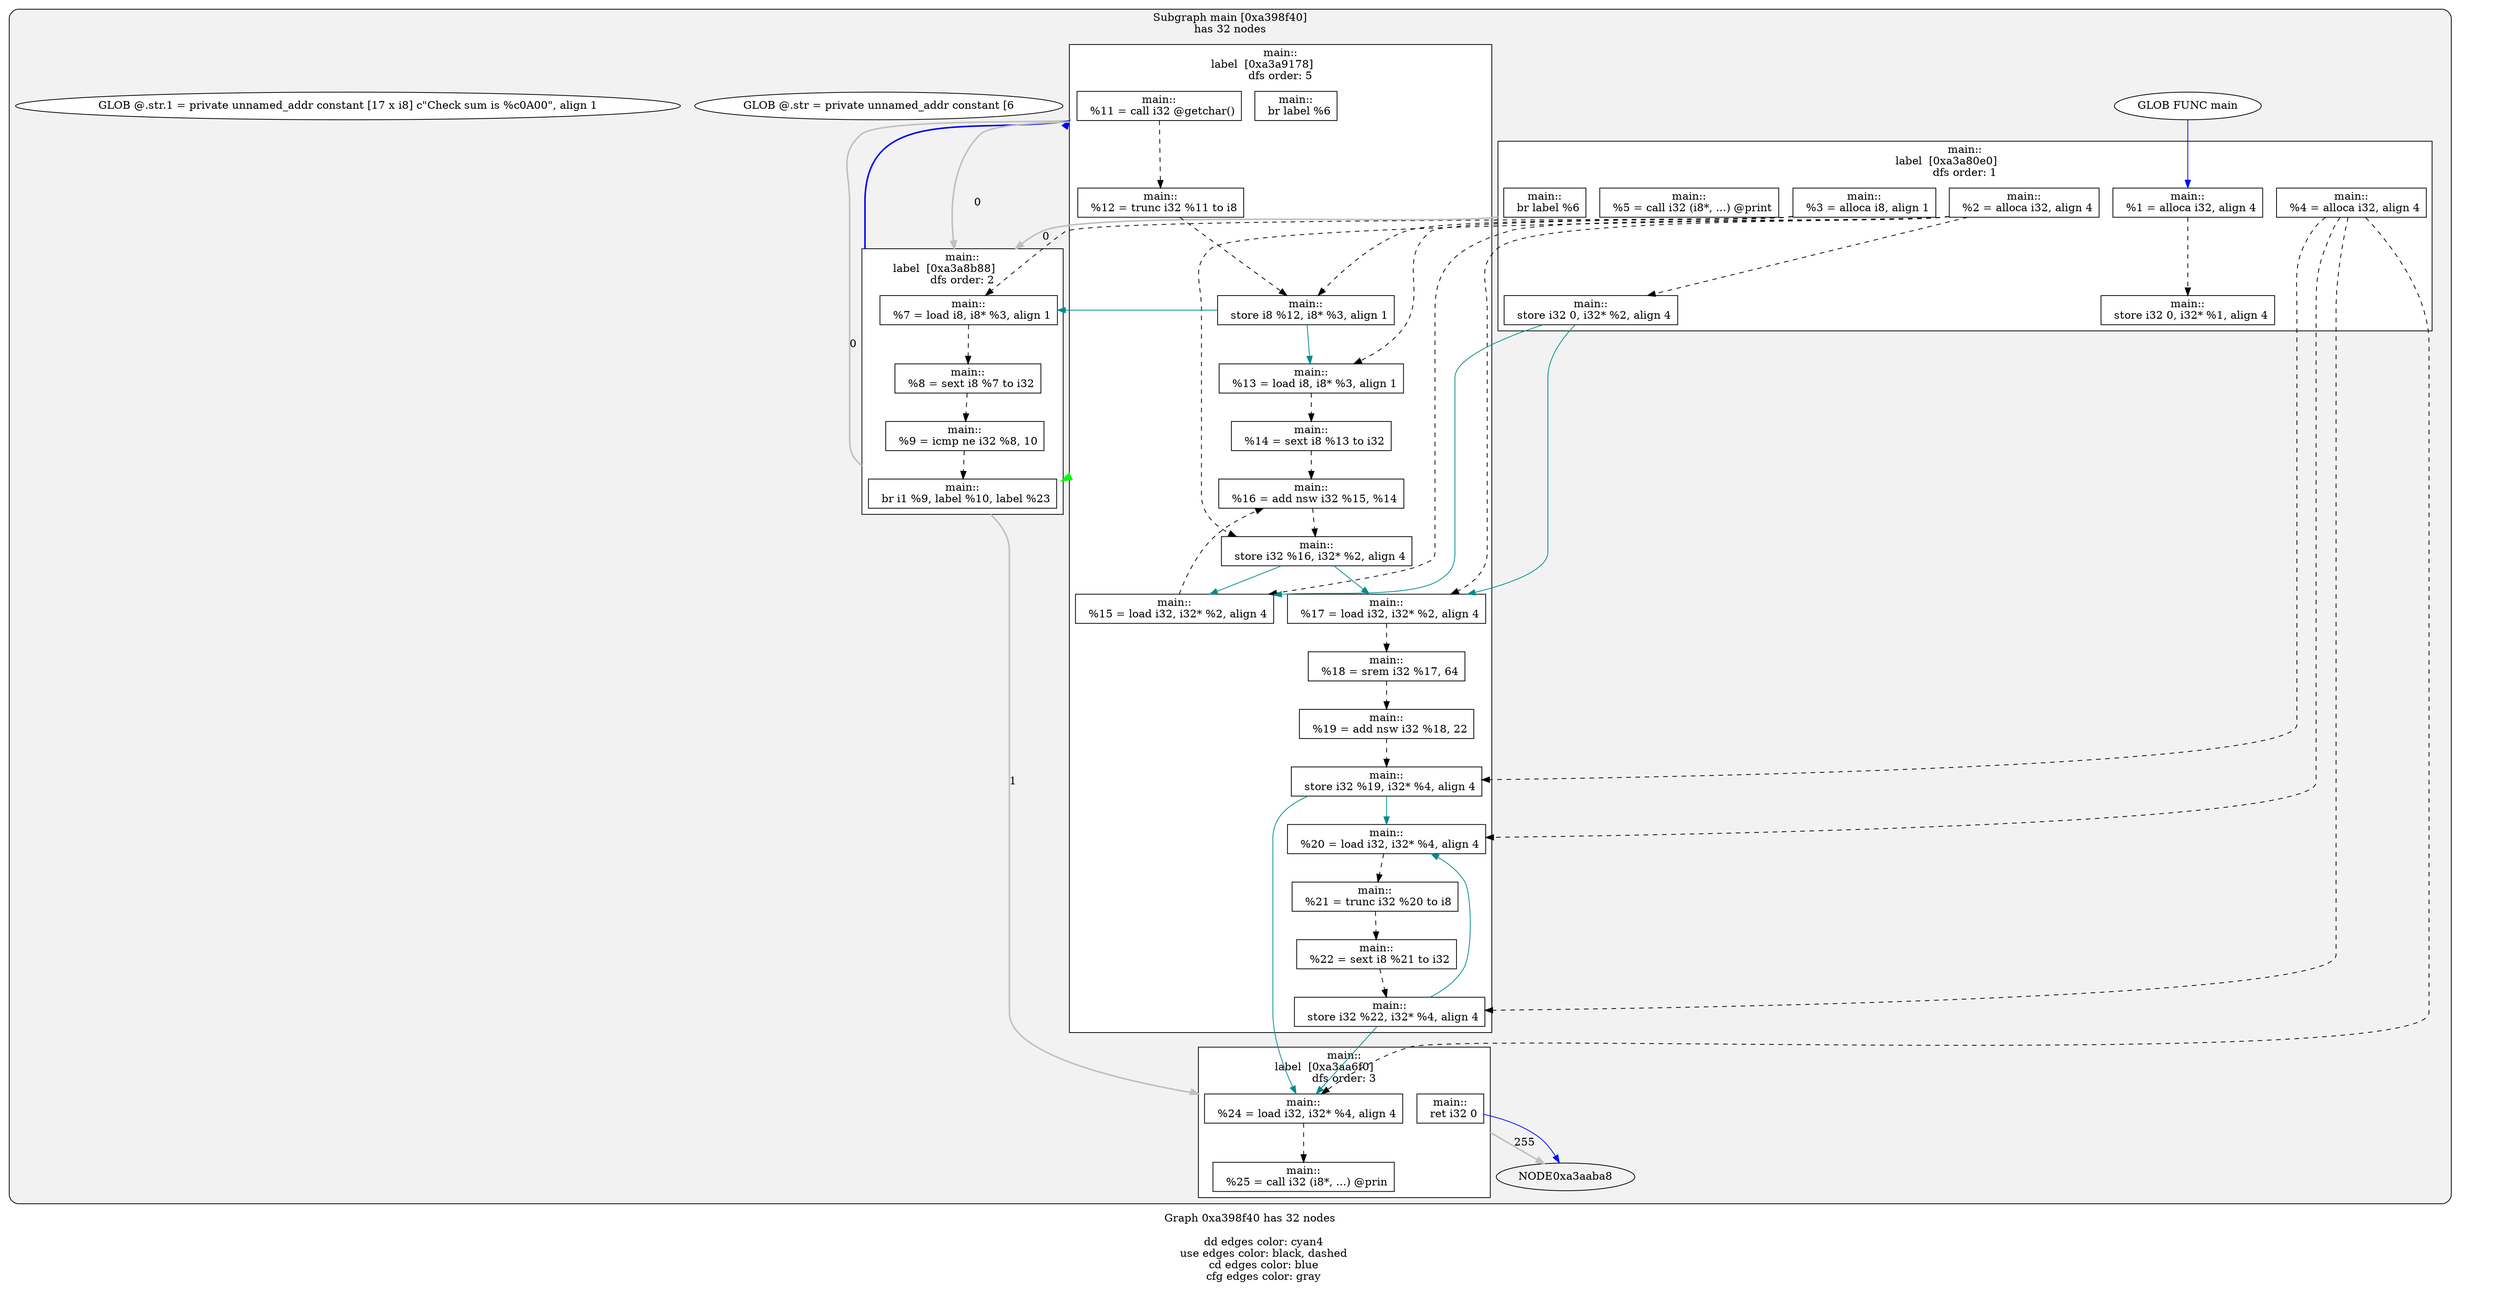 digraph "DependenceGraph" {
	compound=true label="Graph 0xa398f40 has 32 nodes\n
	dd edges color: cyan4
	use edges color: black, dashed
	cd edges color: blue
	cfg edges color: gray"

	/* subgraph 0xa398f40 nodes */
	subgraph cluster_0xa398f40 {
		style="filled, rounded" fillcolor=gray95
		label="Subgraph main [0xa398f40]\nhas 32 nodes
"
		/* Basic Block main::
label  [0xa3a80e0] */
		subgraph cluster_bb_0xa3a80e0 {
			style=filled fillcolor=white
			label="main::
label  [0xa3a80e0]		\ndfs order: 1"
			NODE0xa3a81f0 [shape=rect label="0xa39f77c"]
			NODE0xa3a8300 [shape=rect label="0xa39f7b4"]
			NODE0xa3a8430 [shape=rect label="0xa39f974"]
			NODE0xa3a8560 [shape=rect label="0xa39bbe4"]
			NODE0xa3a8690 [shape=rect label="0xa3a0010"]
			NODE0xa3a87c0 [shape=rect label="0xa3a0050"]
			NODE0xa3a88f0 [shape=rect label="0xa3a0090"]
			NODE0xa3a8a38 [shape=rect label="0xa39b16c"]
		} /* cluster_bb_0xa3a80e0 */

		/* Basic Block main::
label  [0xa3a8b88] */
		subgraph cluster_bb_0xa3a8b88 {
			style=filled fillcolor=white
			label="main::
label  [0xa3a8b88]		\ndfs order: 2"
			NODE0xa3a8c98 [shape=rect label="0xa3a00cc"]
			NODE0xa3a8dc8 [shape=rect label="0xa3a0104"]
			NODE0xa3a8ef8 [shape=rect label="0xa3a0140"]
			NODE0xa3a9028 [shape=rect label="0xa3a018c"]
		} /* cluster_bb_0xa3a8b88 */

		/* Basic Block main::
label  [0xa3a9178] */
		subgraph cluster_bb_0xa3a9178 {
			style=filled fillcolor=white
			label="main::
label  [0xa3a9178]		\ndfs order: 5"
			NODE0xa3a9288 [shape=rect label="0xa3a01bc"]
			NODE0xa3a93d0 [shape=rect label="0xa3a01f4"]
			NODE0xa3a9500 [shape=rect label="0xa3a0230"]
			NODE0xa3a9630 [shape=rect label="0xa3a0264"]
			NODE0xa3a9760 [shape=rect label="0xa3a029c"]
			NODE0xa3a9890 [shape=rect label="0xa3a02cc"]
			NODE0xa3a99c0 [shape=rect label="0xa3a0310"]
			NODE0xa3a9af0 [shape=rect label="0xa3a0350"]
			NODE0xa3a9c20 [shape=rect label="0xa3a0384"]
			NODE0xa3a9d50 [shape=rect label="0xa3a03c8"]
			NODE0xa3a9e80 [shape=rect label="0xa3a0408"]
			NODE0xa3a9fb0 [shape=rect label="0xa3a0448"]
			NODE0xa3aa0e0 [shape=rect label="0xa3a047c"]
			NODE0xa3aa210 [shape=rect label="0xa39f8f4"]
			NODE0xa3aa340 [shape=rect label="0xa39f924"]
			NODE0xa3aa470 [shape=rect label="0xa39ff88"]
			NODE0xa3aa5a0 [shape=rect label="0xa39ffbc"]
		} /* cluster_bb_0xa3a9178 */

		/* Basic Block main::
label  [0xa3aa6f0] */
		subgraph cluster_bb_0xa3aa6f0 {
			style=filled fillcolor=white
			label="main::
label  [0xa3aa6f0]		\ndfs order: 3"
			NODE0xa3aa800 [shape=rect label="0xa3a04b4"]
			NODE0xa3aa930 [shape=rect label="0xa3a0504"]
			NODE0xa3aaa78 [shape=rect label="0xa3a053c"]
		} /* cluster_bb_0xa3aa6f0 */

	NODE0xa3a8a38 -> NODE0xa3a8c98 [penwidth=2 label="0"  ltail=cluster_bb_0xa3a80e0  lhead=cluster_bb_0xa3a8b88  color="gray"]
	NODE0xa3a9028 -> NODE0xa3a9288 [penwidth=2 label="0"  ltail=cluster_bb_0xa3a8b88  lhead=cluster_bb_0xa3a9178  color="gray"]
	NODE0xa3a9028 -> NODE0xa3aa800 [penwidth=2 label="1"  ltail=cluster_bb_0xa3a8b88  lhead=cluster_bb_0xa3aa6f0  color="gray"]
	NODE0xa3a9028 -> NODE0xa3a9288 [penwidth=2 color=blue  ltail=cluster_bb_0xa3a8b88  lhead=cluster_bb_0xa3a9178]
	NODE0xa3aa5a0 -> NODE0xa3a8c98 [penwidth=2 label="0"  ltail=cluster_bb_0xa3a9178  lhead=cluster_bb_0xa3a8b88  color="gray"]
	/* post-dominance frontiers */
NODE0xa3a9288 -> NODE0xa3a9028 [penwidth=3 color=green  ltail=cluster_bb_0xa3a9178  lhead=cluster_bb_0xa3a8b88 constraint=false]
	NODE0xa3aaa78 -> NODE0xa3aaba8 [penwidth=2 label="255"  ltail=cluster_bb_0xa3aa6f0  lhead=cluster_bb_0xa3aaca8  color="gray"]
		NODE0xa3a8a38 [label="main::
  br label %6" style=filled fillcolor=white]
		/* -- node 0xa39b16c
		 * ------------------------------------------- */
		/* DD edges */
		/* USE edges */
		/* CD edges */
		/* ID edges */
		NODE0xa3a8560 [label="main::
  %4 = alloca i32, align 4" style=filled fillcolor=white]
		/* -- node 0xa39bbe4
		 * ------------------------------------------- */
		/* DD edges */
		/* USE edges */
		NODE0xa3a8560 -> NODE0xa3a9fb0 [color="black" rank=max style="dashed"]
		NODE0xa3a8560 -> NODE0xa3aa0e0 [color="black" rank=max style="dashed"]
		NODE0xa3a8560 -> NODE0xa3aa470 [color="black" rank=max style="dashed"]
		NODE0xa3a8560 -> NODE0xa3aa800 [color="black" rank=max style="dashed"]
		/* CD edges */
		/* ID edges */
		NODE0xa3a81f0 [label="main::
  %1 = alloca i32, align 4" style=filled fillcolor=white]
		/* -- node 0xa39f77c
		 * ------------------------------------------- */
		/* DD edges */
		/* USE edges */
		NODE0xa3a81f0 -> NODE0xa3a8690 [color="black" rank=max style="dashed"]
		/* CD edges */
		/* ID edges */
		NODE0xa3a8300 [label="main::
  %2 = alloca i32, align 4" style=filled fillcolor=white]
		/* -- node 0xa39f7b4
		 * ------------------------------------------- */
		/* DD edges */
		/* USE edges */
		NODE0xa3a8300 -> NODE0xa3a87c0 [color="black" rank=max style="dashed"]
		NODE0xa3a8300 -> NODE0xa3a9890 [color="black" rank=max style="dashed"]
		NODE0xa3a8300 -> NODE0xa3a9af0 [color="black" rank=max style="dashed"]
		NODE0xa3a8300 -> NODE0xa3a9c20 [color="black" rank=max style="dashed"]
		/* CD edges */
		/* ID edges */
		NODE0xa3aa210 [label="main::
  %21 = trunc i32 %20 to i8" style=filled fillcolor=white]
		/* -- node 0xa39f8f4
		 * ------------------------------------------- */
		/* DD edges */
		/* USE edges */
		NODE0xa3aa210 -> NODE0xa3aa340 [color="black" rank=max style="dashed"]
		/* CD edges */
		/* ID edges */
		NODE0xa3aa340 [label="main::
  %22 = sext i8 %21 to i32" style=filled fillcolor=white]
		/* -- node 0xa39f924
		 * ------------------------------------------- */
		/* DD edges */
		/* USE edges */
		NODE0xa3aa340 -> NODE0xa3aa470 [color="black" rank=max style="dashed"]
		/* CD edges */
		/* ID edges */
		NODE0xa3a8430 [label="main::
  %3 = alloca i8, align 1" style=filled fillcolor=white]
		/* -- node 0xa39f974
		 * ------------------------------------------- */
		/* DD edges */
		/* USE edges */
		NODE0xa3a8430 -> NODE0xa3a8c98 [color="black" rank=max style="dashed"]
		NODE0xa3a8430 -> NODE0xa3a9500 [color="black" rank=max style="dashed"]
		NODE0xa3a8430 -> NODE0xa3a9630 [color="black" rank=max style="dashed"]
		/* CD edges */
		/* ID edges */
		NODE0xa3aa470 [label="main::
  store i32 %22, i32* %4, align 4" style=filled fillcolor=white]
		/* -- node 0xa39ff88
		 * ------------------------------------------- */
		/* DD edges */
		NODE0xa3aa470 -> NODE0xa3aa0e0 [color="cyan4" rank=max]
		NODE0xa3aa470 -> NODE0xa3aa800 [color="cyan4" rank=max]
		/* USE edges */
		/* CD edges */
		/* ID edges */
		NODE0xa3aa5a0 [label="main::
  br label %6" style=filled fillcolor=white]
		/* -- node 0xa39ffbc
		 * ------------------------------------------- */
		/* DD edges */
		/* USE edges */
		/* CD edges */
		/* ID edges */
		NODE0xa3a8690 [label="main::
  store i32 0, i32* %1, align 4" style=filled fillcolor=white]
		/* -- node 0xa3a0010
		 * ------------------------------------------- */
		/* DD edges */
		/* USE edges */
		/* CD edges */
		/* ID edges */
		NODE0xa3a87c0 [label="main::
  store i32 0, i32* %2, align 4" style=filled fillcolor=white]
		/* -- node 0xa3a0050
		 * ------------------------------------------- */
		/* DD edges */
		NODE0xa3a87c0 -> NODE0xa3a9890 [color="cyan4" rank=max]
		NODE0xa3a87c0 -> NODE0xa3a9c20 [color="cyan4" rank=max]
		/* USE edges */
		/* CD edges */
		/* ID edges */
		NODE0xa3a88f0 [label="main::
  %5 = call i32 (i8*, ...) @print" style=filled fillcolor=white]
		/* -- node 0xa3a0090
		 * ------------------------------------------- */
		/* DD edges */
		/* USE edges */
		/* CD edges */
		/* ID edges */
		NODE0xa3a8c98 [label="main::
  %7 = load i8, i8* %3, align 1" style=filled fillcolor=white]
		/* -- node 0xa3a00cc
		 * ------------------------------------------- */
		/* DD edges */
		/* USE edges */
		NODE0xa3a8c98 -> NODE0xa3a8dc8 [color="black" rank=max style="dashed"]
		/* CD edges */
		/* ID edges */
		NODE0xa3a8dc8 [label="main::
  %8 = sext i8 %7 to i32" style=filled fillcolor=white]
		/* -- node 0xa3a0104
		 * ------------------------------------------- */
		/* DD edges */
		/* USE edges */
		NODE0xa3a8dc8 -> NODE0xa3a8ef8 [color="black" rank=max style="dashed"]
		/* CD edges */
		/* ID edges */
		NODE0xa3a8ef8 [label="main::
  %9 = icmp ne i32 %8, 10" style=filled fillcolor=white]
		/* -- node 0xa3a0140
		 * ------------------------------------------- */
		/* DD edges */
		/* USE edges */
		NODE0xa3a8ef8 -> NODE0xa3a9028 [color="black" rank=max style="dashed"]
		/* CD edges */
		/* ID edges */
		NODE0xa3a9028 [label="main::
  br i1 %9, label %10, label %23" style=filled fillcolor=white]
		/* -- node 0xa3a018c
		 * ------------------------------------------- */
		/* DD edges */
		/* USE edges */
		/* CD edges */
		/* ID edges */
		NODE0xa3a9288 [label="main::
  %11 = call i32 @getchar()" style=filled fillcolor=white]
		/* -- node 0xa3a01bc
		 * ------------------------------------------- */
		/* DD edges */
		/* USE edges */
		NODE0xa3a9288 -> NODE0xa3a93d0 [color="black" rank=max style="dashed"]
		/* CD edges */
		/* ID edges */
		NODE0xa3a93d0 [label="main::
  %12 = trunc i32 %11 to i8" style=filled fillcolor=white]
		/* -- node 0xa3a01f4
		 * ------------------------------------------- */
		/* DD edges */
		/* USE edges */
		NODE0xa3a93d0 -> NODE0xa3a9500 [color="black" rank=max style="dashed"]
		/* CD edges */
		/* ID edges */
		NODE0xa3a9500 [label="main::
  store i8 %12, i8* %3, align 1" style=filled fillcolor=white]
		/* -- node 0xa3a0230
		 * ------------------------------------------- */
		/* DD edges */
		NODE0xa3a9500 -> NODE0xa3a8c98 [color="cyan4" rank=max]
		NODE0xa3a9500 -> NODE0xa3a9630 [color="cyan4" rank=max]
		/* USE edges */
		/* CD edges */
		/* ID edges */
		NODE0xa3a9630 [label="main::
  %13 = load i8, i8* %3, align 1" style=filled fillcolor=white]
		/* -- node 0xa3a0264
		 * ------------------------------------------- */
		/* DD edges */
		/* USE edges */
		NODE0xa3a9630 -> NODE0xa3a9760 [color="black" rank=max style="dashed"]
		/* CD edges */
		/* ID edges */
		NODE0xa3a9760 [label="main::
  %14 = sext i8 %13 to i32" style=filled fillcolor=white]
		/* -- node 0xa3a029c
		 * ------------------------------------------- */
		/* DD edges */
		/* USE edges */
		NODE0xa3a9760 -> NODE0xa3a99c0 [color="black" rank=max style="dashed"]
		/* CD edges */
		/* ID edges */
		NODE0xa3a9890 [label="main::
  %15 = load i32, i32* %2, align 4" style=filled fillcolor=white]
		/* -- node 0xa3a02cc
		 * ------------------------------------------- */
		/* DD edges */
		/* USE edges */
		NODE0xa3a9890 -> NODE0xa3a99c0 [color="black" rank=max style="dashed"]
		/* CD edges */
		/* ID edges */
		NODE0xa3a99c0 [label="main::
  %16 = add nsw i32 %15, %14" style=filled fillcolor=white]
		/* -- node 0xa3a0310
		 * ------------------------------------------- */
		/* DD edges */
		/* USE edges */
		NODE0xa3a99c0 -> NODE0xa3a9af0 [color="black" rank=max style="dashed"]
		/* CD edges */
		/* ID edges */
		NODE0xa3a9af0 [label="main::
  store i32 %16, i32* %2, align 4" style=filled fillcolor=white]
		/* -- node 0xa3a0350
		 * ------------------------------------------- */
		/* DD edges */
		NODE0xa3a9af0 -> NODE0xa3a9890 [color="cyan4" rank=max]
		NODE0xa3a9af0 -> NODE0xa3a9c20 [color="cyan4" rank=max]
		/* USE edges */
		/* CD edges */
		/* ID edges */
		NODE0xa3a9c20 [label="main::
  %17 = load i32, i32* %2, align 4" style=filled fillcolor=white]
		/* -- node 0xa3a0384
		 * ------------------------------------------- */
		/* DD edges */
		/* USE edges */
		NODE0xa3a9c20 -> NODE0xa3a9d50 [color="black" rank=max style="dashed"]
		/* CD edges */
		/* ID edges */
		NODE0xa3a9d50 [label="main::
  %18 = srem i32 %17, 64" style=filled fillcolor=white]
		/* -- node 0xa3a03c8
		 * ------------------------------------------- */
		/* DD edges */
		/* USE edges */
		NODE0xa3a9d50 -> NODE0xa3a9e80 [color="black" rank=max style="dashed"]
		/* CD edges */
		/* ID edges */
		NODE0xa3a9e80 [label="main::
  %19 = add nsw i32 %18, 22" style=filled fillcolor=white]
		/* -- node 0xa3a0408
		 * ------------------------------------------- */
		/* DD edges */
		/* USE edges */
		NODE0xa3a9e80 -> NODE0xa3a9fb0 [color="black" rank=max style="dashed"]
		/* CD edges */
		/* ID edges */
		NODE0xa3a9fb0 [label="main::
  store i32 %19, i32* %4, align 4" style=filled fillcolor=white]
		/* -- node 0xa3a0448
		 * ------------------------------------------- */
		/* DD edges */
		NODE0xa3a9fb0 -> NODE0xa3aa0e0 [color="cyan4" rank=max]
		NODE0xa3a9fb0 -> NODE0xa3aa800 [color="cyan4" rank=max]
		/* USE edges */
		/* CD edges */
		/* ID edges */
		NODE0xa3aa0e0 [label="main::
  %20 = load i32, i32* %4, align 4" style=filled fillcolor=white]
		/* -- node 0xa3a047c
		 * ------------------------------------------- */
		/* DD edges */
		/* USE edges */
		NODE0xa3aa0e0 -> NODE0xa3aa210 [color="black" rank=max style="dashed"]
		/* CD edges */
		/* ID edges */
		NODE0xa3aa800 [label="main::
  %24 = load i32, i32* %4, align 4" style=filled fillcolor=white]
		/* -- node 0xa3a04b4
		 * ------------------------------------------- */
		/* DD edges */
		/* USE edges */
		NODE0xa3aa800 -> NODE0xa3aa930 [color="black" rank=max style="dashed"]
		/* CD edges */
		/* ID edges */
		NODE0xa3aa930 [label="main::
  %25 = call i32 (i8*, ...) @prin" style=filled fillcolor=white]
		/* -- node 0xa3a0504
		 * ------------------------------------------- */
		/* DD edges */
		/* USE edges */
		/* CD edges */
		/* ID edges */
		NODE0xa3aaa78 [label="main::
  ret i32 0" style=filled fillcolor=white]
		/* -- node 0xa3a053c
		 * ------------------------------------------- */
		/* DD edges */
		/* USE edges */
		/* CD edges */
		NODE0xa3aaa78 -> NODE0xa3aaba8 [color="blue"]
		/* ID edges */
		NODE0xa3a7fe0 [label="GLOB FUNC main" style=filled fillcolor=white]
		/* -- node 0xa39ba4c
		 * ------------------------------------------- */
		/* DD edges */
		/* USE edges */
		/* CD edges */
		NODE0xa3a7fe0 -> NODE0xa3a81f0 [color="blue"]
		/* ID edges */
		NODE0xa3a7de0 [label="GLOB @.str = private unnamed_addr constant [6" style=filled fillcolor=white]
		/* -- node 0xa39bafc
		 * ------------------------------------------- */
		/* DD edges */
		/* USE edges */
		/* CD edges */
		/* ID edges */
		NODE0xa3a7ee0 [label="GLOB @.str.1 = private unnamed_addr constant [17 x i8] c\"Check sum is %c\0A\00\", align 1" style=filled fillcolor=white]
		/* -- node 0xa39bf7c
		 * ------------------------------------------- */
		/* DD edges */
		/* USE edges */
		/* CD edges */
		/* ID edges */
	}
}
